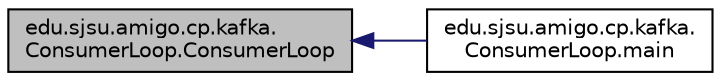 digraph "edu.sjsu.amigo.cp.kafka.ConsumerLoop.ConsumerLoop"
{
  edge [fontname="Helvetica",fontsize="10",labelfontname="Helvetica",labelfontsize="10"];
  node [fontname="Helvetica",fontsize="10",shape=record];
  rankdir="LR";
  Node1 [label="edu.sjsu.amigo.cp.kafka.\lConsumerLoop.ConsumerLoop",height=0.2,width=0.4,color="black", fillcolor="grey75", style="filled", fontcolor="black"];
  Node1 -> Node2 [dir="back",color="midnightblue",fontsize="10",style="solid",fontname="Helvetica"];
  Node2 [label="edu.sjsu.amigo.cp.kafka.\lConsumerLoop.main",height=0.2,width=0.4,color="black", fillcolor="white", style="filled",URL="$classedu_1_1sjsu_1_1amigo_1_1cp_1_1kafka_1_1_consumer_loop.html#a8f37a453074be900b2b72b24162ebec1"];
}
